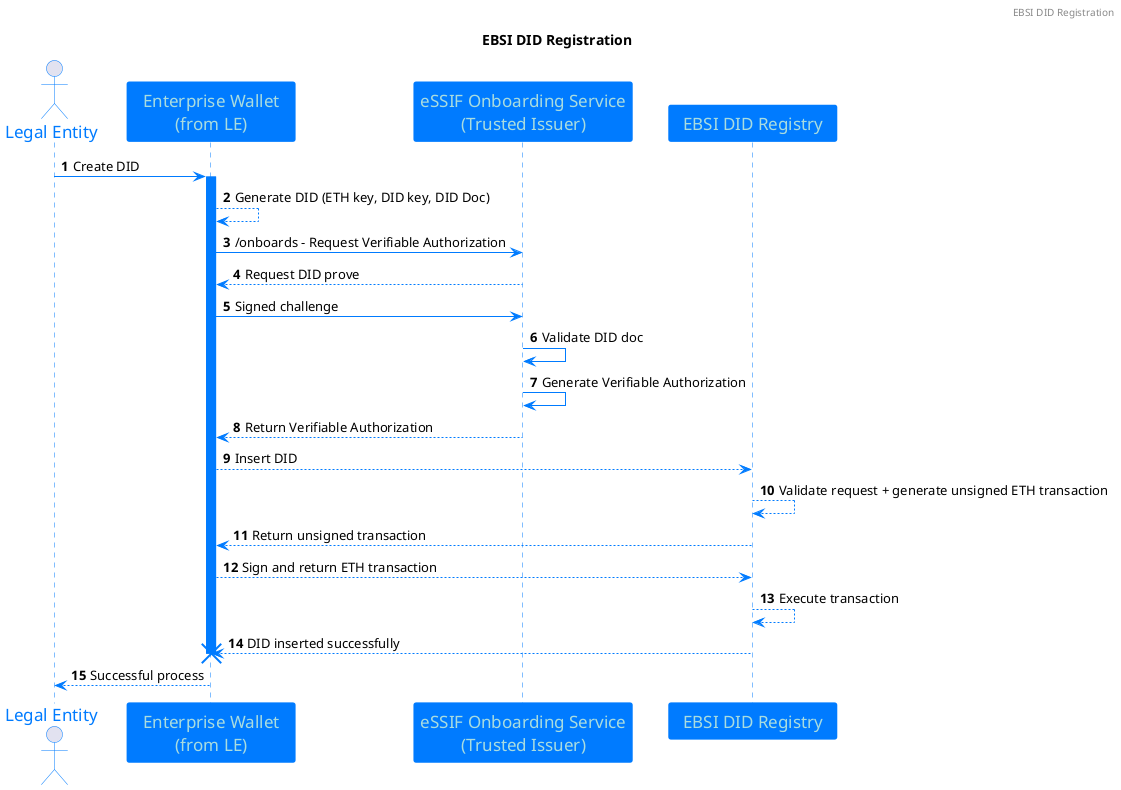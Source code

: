 @startuml
'https://plantuml.com/sequence-diagram

skinparam classFontColor 007BFF
skinparam classFontSize 12
skinparam classFontName Aapex
skinparam backgroundColor white
skinparam minClassWidth 155
skinparam nodesep 34
skinparam ranksep 70

skinparam sequence {
ArrowColor 007BFF
ActorBorderColor 007BFF
LifeLineBorderColor 007BFF
LifeLineBackgroundColor 007BFF

ParticipantBorderColor 007BFF
ParticipantBackgroundColor 007BFF
ParticipantFontName Impact
ParticipantFontSize 17
ParticipantFontColor #A9DCDF

'ActorBackgroundColor aqua
ActorFontColor 007BFF
ActorFontSize 17
ActorFontName Aapex
}

skinparam class {
BorderColor 007BFF
ArrowColor 007BFF
BackgroundColor white
}

skinparam interface {
BorderColor 007BFF
ArrowColor 007BFF
}

skinparam note {
BorderColor 007BFF
BackgroundColor 7ACFF5
}


autonumber

header EBSI DID Registration
title
EBSI DID Registration
end title
autonumber
actor "Legal Entity" as LE
participant "Enterprise Wallet\n(from LE)" as EW
participant "eSSIF Onboarding Service\n(Trusted Issuer)" as TI
participant "EBSI DID Registry" as RE

LE -> EW: Create DID
activate EW
EW --> EW: Generate DID (ETH key, DID key, DID Doc)
EW -> TI: /onboards - Request Verifiable Authorization
TI --> EW: Request DID prove
EW -> TI: Signed challenge
TI -> TI: Validate DID doc
TI -> TI: Generate Verifiable Authorization
TI --> EW: Return Verifiable Authorization
EW --> RE: Insert DID
RE --> RE: Validate request + generate unsigned ETH transaction
RE --> EW: Return unsigned transaction
EW --> RE: Sign and return ETH transaction
RE --> RE: Execute transaction
RE --> EW: DID inserted successfully 
destroy EW

EW --> LE: Successful process
@enduml
